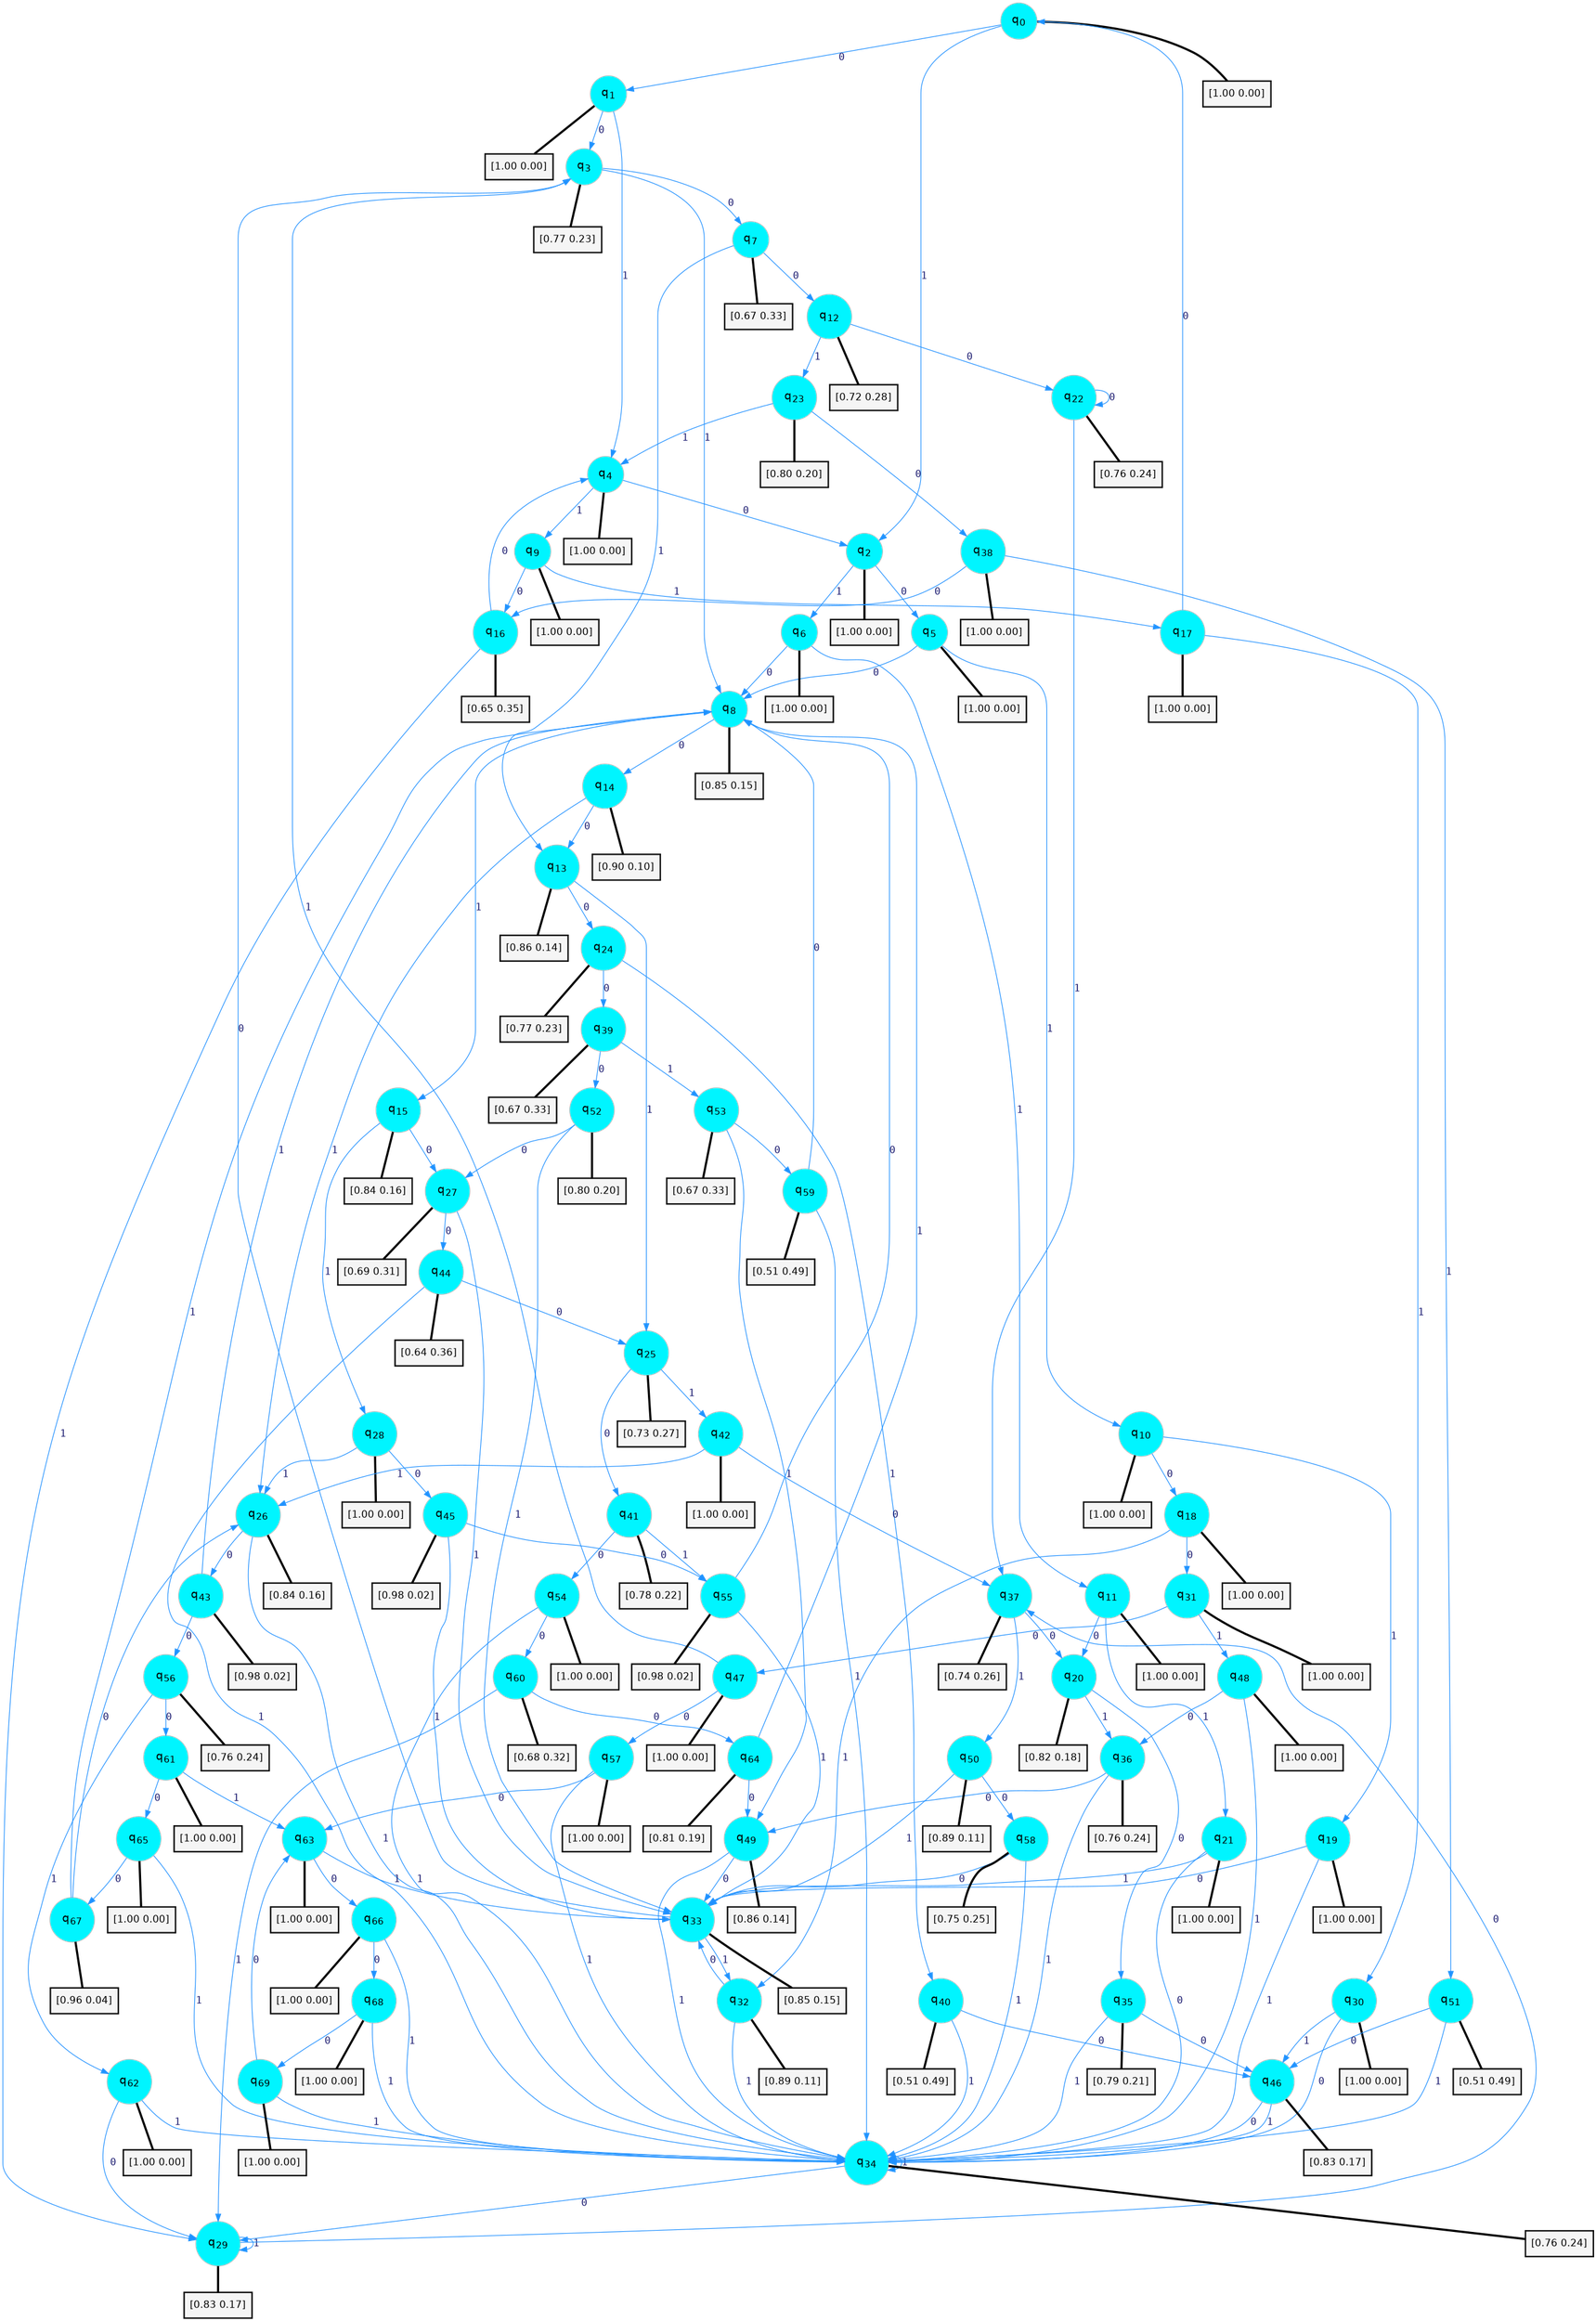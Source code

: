 digraph G {
graph [
bgcolor=transparent, dpi=300, rankdir=TD, size="40,25"];
node [
color=gray, fillcolor=turquoise1, fontcolor=black, fontname=Helvetica, fontsize=16, fontweight=bold, shape=circle, style=filled];
edge [
arrowsize=1, color=dodgerblue1, fontcolor=midnightblue, fontname=courier, fontweight=bold, penwidth=1, style=solid, weight=20];
0[label=<q<SUB>0</SUB>>];
1[label=<q<SUB>1</SUB>>];
2[label=<q<SUB>2</SUB>>];
3[label=<q<SUB>3</SUB>>];
4[label=<q<SUB>4</SUB>>];
5[label=<q<SUB>5</SUB>>];
6[label=<q<SUB>6</SUB>>];
7[label=<q<SUB>7</SUB>>];
8[label=<q<SUB>8</SUB>>];
9[label=<q<SUB>9</SUB>>];
10[label=<q<SUB>10</SUB>>];
11[label=<q<SUB>11</SUB>>];
12[label=<q<SUB>12</SUB>>];
13[label=<q<SUB>13</SUB>>];
14[label=<q<SUB>14</SUB>>];
15[label=<q<SUB>15</SUB>>];
16[label=<q<SUB>16</SUB>>];
17[label=<q<SUB>17</SUB>>];
18[label=<q<SUB>18</SUB>>];
19[label=<q<SUB>19</SUB>>];
20[label=<q<SUB>20</SUB>>];
21[label=<q<SUB>21</SUB>>];
22[label=<q<SUB>22</SUB>>];
23[label=<q<SUB>23</SUB>>];
24[label=<q<SUB>24</SUB>>];
25[label=<q<SUB>25</SUB>>];
26[label=<q<SUB>26</SUB>>];
27[label=<q<SUB>27</SUB>>];
28[label=<q<SUB>28</SUB>>];
29[label=<q<SUB>29</SUB>>];
30[label=<q<SUB>30</SUB>>];
31[label=<q<SUB>31</SUB>>];
32[label=<q<SUB>32</SUB>>];
33[label=<q<SUB>33</SUB>>];
34[label=<q<SUB>34</SUB>>];
35[label=<q<SUB>35</SUB>>];
36[label=<q<SUB>36</SUB>>];
37[label=<q<SUB>37</SUB>>];
38[label=<q<SUB>38</SUB>>];
39[label=<q<SUB>39</SUB>>];
40[label=<q<SUB>40</SUB>>];
41[label=<q<SUB>41</SUB>>];
42[label=<q<SUB>42</SUB>>];
43[label=<q<SUB>43</SUB>>];
44[label=<q<SUB>44</SUB>>];
45[label=<q<SUB>45</SUB>>];
46[label=<q<SUB>46</SUB>>];
47[label=<q<SUB>47</SUB>>];
48[label=<q<SUB>48</SUB>>];
49[label=<q<SUB>49</SUB>>];
50[label=<q<SUB>50</SUB>>];
51[label=<q<SUB>51</SUB>>];
52[label=<q<SUB>52</SUB>>];
53[label=<q<SUB>53</SUB>>];
54[label=<q<SUB>54</SUB>>];
55[label=<q<SUB>55</SUB>>];
56[label=<q<SUB>56</SUB>>];
57[label=<q<SUB>57</SUB>>];
58[label=<q<SUB>58</SUB>>];
59[label=<q<SUB>59</SUB>>];
60[label=<q<SUB>60</SUB>>];
61[label=<q<SUB>61</SUB>>];
62[label=<q<SUB>62</SUB>>];
63[label=<q<SUB>63</SUB>>];
64[label=<q<SUB>64</SUB>>];
65[label=<q<SUB>65</SUB>>];
66[label=<q<SUB>66</SUB>>];
67[label=<q<SUB>67</SUB>>];
68[label=<q<SUB>68</SUB>>];
69[label=<q<SUB>69</SUB>>];
70[label="[1.00 0.00]", shape=box,fontcolor=black, fontname=Helvetica, fontsize=14, penwidth=2, fillcolor=whitesmoke,color=black];
71[label="[1.00 0.00]", shape=box,fontcolor=black, fontname=Helvetica, fontsize=14, penwidth=2, fillcolor=whitesmoke,color=black];
72[label="[1.00 0.00]", shape=box,fontcolor=black, fontname=Helvetica, fontsize=14, penwidth=2, fillcolor=whitesmoke,color=black];
73[label="[0.77 0.23]", shape=box,fontcolor=black, fontname=Helvetica, fontsize=14, penwidth=2, fillcolor=whitesmoke,color=black];
74[label="[1.00 0.00]", shape=box,fontcolor=black, fontname=Helvetica, fontsize=14, penwidth=2, fillcolor=whitesmoke,color=black];
75[label="[1.00 0.00]", shape=box,fontcolor=black, fontname=Helvetica, fontsize=14, penwidth=2, fillcolor=whitesmoke,color=black];
76[label="[1.00 0.00]", shape=box,fontcolor=black, fontname=Helvetica, fontsize=14, penwidth=2, fillcolor=whitesmoke,color=black];
77[label="[0.67 0.33]", shape=box,fontcolor=black, fontname=Helvetica, fontsize=14, penwidth=2, fillcolor=whitesmoke,color=black];
78[label="[0.85 0.15]", shape=box,fontcolor=black, fontname=Helvetica, fontsize=14, penwidth=2, fillcolor=whitesmoke,color=black];
79[label="[1.00 0.00]", shape=box,fontcolor=black, fontname=Helvetica, fontsize=14, penwidth=2, fillcolor=whitesmoke,color=black];
80[label="[1.00 0.00]", shape=box,fontcolor=black, fontname=Helvetica, fontsize=14, penwidth=2, fillcolor=whitesmoke,color=black];
81[label="[1.00 0.00]", shape=box,fontcolor=black, fontname=Helvetica, fontsize=14, penwidth=2, fillcolor=whitesmoke,color=black];
82[label="[0.72 0.28]", shape=box,fontcolor=black, fontname=Helvetica, fontsize=14, penwidth=2, fillcolor=whitesmoke,color=black];
83[label="[0.86 0.14]", shape=box,fontcolor=black, fontname=Helvetica, fontsize=14, penwidth=2, fillcolor=whitesmoke,color=black];
84[label="[0.90 0.10]", shape=box,fontcolor=black, fontname=Helvetica, fontsize=14, penwidth=2, fillcolor=whitesmoke,color=black];
85[label="[0.84 0.16]", shape=box,fontcolor=black, fontname=Helvetica, fontsize=14, penwidth=2, fillcolor=whitesmoke,color=black];
86[label="[0.65 0.35]", shape=box,fontcolor=black, fontname=Helvetica, fontsize=14, penwidth=2, fillcolor=whitesmoke,color=black];
87[label="[1.00 0.00]", shape=box,fontcolor=black, fontname=Helvetica, fontsize=14, penwidth=2, fillcolor=whitesmoke,color=black];
88[label="[1.00 0.00]", shape=box,fontcolor=black, fontname=Helvetica, fontsize=14, penwidth=2, fillcolor=whitesmoke,color=black];
89[label="[1.00 0.00]", shape=box,fontcolor=black, fontname=Helvetica, fontsize=14, penwidth=2, fillcolor=whitesmoke,color=black];
90[label="[0.82 0.18]", shape=box,fontcolor=black, fontname=Helvetica, fontsize=14, penwidth=2, fillcolor=whitesmoke,color=black];
91[label="[1.00 0.00]", shape=box,fontcolor=black, fontname=Helvetica, fontsize=14, penwidth=2, fillcolor=whitesmoke,color=black];
92[label="[0.76 0.24]", shape=box,fontcolor=black, fontname=Helvetica, fontsize=14, penwidth=2, fillcolor=whitesmoke,color=black];
93[label="[0.80 0.20]", shape=box,fontcolor=black, fontname=Helvetica, fontsize=14, penwidth=2, fillcolor=whitesmoke,color=black];
94[label="[0.77 0.23]", shape=box,fontcolor=black, fontname=Helvetica, fontsize=14, penwidth=2, fillcolor=whitesmoke,color=black];
95[label="[0.73 0.27]", shape=box,fontcolor=black, fontname=Helvetica, fontsize=14, penwidth=2, fillcolor=whitesmoke,color=black];
96[label="[0.84 0.16]", shape=box,fontcolor=black, fontname=Helvetica, fontsize=14, penwidth=2, fillcolor=whitesmoke,color=black];
97[label="[0.69 0.31]", shape=box,fontcolor=black, fontname=Helvetica, fontsize=14, penwidth=2, fillcolor=whitesmoke,color=black];
98[label="[1.00 0.00]", shape=box,fontcolor=black, fontname=Helvetica, fontsize=14, penwidth=2, fillcolor=whitesmoke,color=black];
99[label="[0.83 0.17]", shape=box,fontcolor=black, fontname=Helvetica, fontsize=14, penwidth=2, fillcolor=whitesmoke,color=black];
100[label="[1.00 0.00]", shape=box,fontcolor=black, fontname=Helvetica, fontsize=14, penwidth=2, fillcolor=whitesmoke,color=black];
101[label="[1.00 0.00]", shape=box,fontcolor=black, fontname=Helvetica, fontsize=14, penwidth=2, fillcolor=whitesmoke,color=black];
102[label="[0.89 0.11]", shape=box,fontcolor=black, fontname=Helvetica, fontsize=14, penwidth=2, fillcolor=whitesmoke,color=black];
103[label="[0.85 0.15]", shape=box,fontcolor=black, fontname=Helvetica, fontsize=14, penwidth=2, fillcolor=whitesmoke,color=black];
104[label="[0.76 0.24]", shape=box,fontcolor=black, fontname=Helvetica, fontsize=14, penwidth=2, fillcolor=whitesmoke,color=black];
105[label="[0.79 0.21]", shape=box,fontcolor=black, fontname=Helvetica, fontsize=14, penwidth=2, fillcolor=whitesmoke,color=black];
106[label="[0.76 0.24]", shape=box,fontcolor=black, fontname=Helvetica, fontsize=14, penwidth=2, fillcolor=whitesmoke,color=black];
107[label="[0.74 0.26]", shape=box,fontcolor=black, fontname=Helvetica, fontsize=14, penwidth=2, fillcolor=whitesmoke,color=black];
108[label="[1.00 0.00]", shape=box,fontcolor=black, fontname=Helvetica, fontsize=14, penwidth=2, fillcolor=whitesmoke,color=black];
109[label="[0.67 0.33]", shape=box,fontcolor=black, fontname=Helvetica, fontsize=14, penwidth=2, fillcolor=whitesmoke,color=black];
110[label="[0.51 0.49]", shape=box,fontcolor=black, fontname=Helvetica, fontsize=14, penwidth=2, fillcolor=whitesmoke,color=black];
111[label="[0.78 0.22]", shape=box,fontcolor=black, fontname=Helvetica, fontsize=14, penwidth=2, fillcolor=whitesmoke,color=black];
112[label="[1.00 0.00]", shape=box,fontcolor=black, fontname=Helvetica, fontsize=14, penwidth=2, fillcolor=whitesmoke,color=black];
113[label="[0.98 0.02]", shape=box,fontcolor=black, fontname=Helvetica, fontsize=14, penwidth=2, fillcolor=whitesmoke,color=black];
114[label="[0.64 0.36]", shape=box,fontcolor=black, fontname=Helvetica, fontsize=14, penwidth=2, fillcolor=whitesmoke,color=black];
115[label="[0.98 0.02]", shape=box,fontcolor=black, fontname=Helvetica, fontsize=14, penwidth=2, fillcolor=whitesmoke,color=black];
116[label="[0.83 0.17]", shape=box,fontcolor=black, fontname=Helvetica, fontsize=14, penwidth=2, fillcolor=whitesmoke,color=black];
117[label="[1.00 0.00]", shape=box,fontcolor=black, fontname=Helvetica, fontsize=14, penwidth=2, fillcolor=whitesmoke,color=black];
118[label="[1.00 0.00]", shape=box,fontcolor=black, fontname=Helvetica, fontsize=14, penwidth=2, fillcolor=whitesmoke,color=black];
119[label="[0.86 0.14]", shape=box,fontcolor=black, fontname=Helvetica, fontsize=14, penwidth=2, fillcolor=whitesmoke,color=black];
120[label="[0.89 0.11]", shape=box,fontcolor=black, fontname=Helvetica, fontsize=14, penwidth=2, fillcolor=whitesmoke,color=black];
121[label="[0.51 0.49]", shape=box,fontcolor=black, fontname=Helvetica, fontsize=14, penwidth=2, fillcolor=whitesmoke,color=black];
122[label="[0.80 0.20]", shape=box,fontcolor=black, fontname=Helvetica, fontsize=14, penwidth=2, fillcolor=whitesmoke,color=black];
123[label="[0.67 0.33]", shape=box,fontcolor=black, fontname=Helvetica, fontsize=14, penwidth=2, fillcolor=whitesmoke,color=black];
124[label="[1.00 0.00]", shape=box,fontcolor=black, fontname=Helvetica, fontsize=14, penwidth=2, fillcolor=whitesmoke,color=black];
125[label="[0.98 0.02]", shape=box,fontcolor=black, fontname=Helvetica, fontsize=14, penwidth=2, fillcolor=whitesmoke,color=black];
126[label="[0.76 0.24]", shape=box,fontcolor=black, fontname=Helvetica, fontsize=14, penwidth=2, fillcolor=whitesmoke,color=black];
127[label="[1.00 0.00]", shape=box,fontcolor=black, fontname=Helvetica, fontsize=14, penwidth=2, fillcolor=whitesmoke,color=black];
128[label="[0.75 0.25]", shape=box,fontcolor=black, fontname=Helvetica, fontsize=14, penwidth=2, fillcolor=whitesmoke,color=black];
129[label="[0.51 0.49]", shape=box,fontcolor=black, fontname=Helvetica, fontsize=14, penwidth=2, fillcolor=whitesmoke,color=black];
130[label="[0.68 0.32]", shape=box,fontcolor=black, fontname=Helvetica, fontsize=14, penwidth=2, fillcolor=whitesmoke,color=black];
131[label="[1.00 0.00]", shape=box,fontcolor=black, fontname=Helvetica, fontsize=14, penwidth=2, fillcolor=whitesmoke,color=black];
132[label="[1.00 0.00]", shape=box,fontcolor=black, fontname=Helvetica, fontsize=14, penwidth=2, fillcolor=whitesmoke,color=black];
133[label="[1.00 0.00]", shape=box,fontcolor=black, fontname=Helvetica, fontsize=14, penwidth=2, fillcolor=whitesmoke,color=black];
134[label="[0.81 0.19]", shape=box,fontcolor=black, fontname=Helvetica, fontsize=14, penwidth=2, fillcolor=whitesmoke,color=black];
135[label="[1.00 0.00]", shape=box,fontcolor=black, fontname=Helvetica, fontsize=14, penwidth=2, fillcolor=whitesmoke,color=black];
136[label="[1.00 0.00]", shape=box,fontcolor=black, fontname=Helvetica, fontsize=14, penwidth=2, fillcolor=whitesmoke,color=black];
137[label="[0.96 0.04]", shape=box,fontcolor=black, fontname=Helvetica, fontsize=14, penwidth=2, fillcolor=whitesmoke,color=black];
138[label="[1.00 0.00]", shape=box,fontcolor=black, fontname=Helvetica, fontsize=14, penwidth=2, fillcolor=whitesmoke,color=black];
139[label="[1.00 0.00]", shape=box,fontcolor=black, fontname=Helvetica, fontsize=14, penwidth=2, fillcolor=whitesmoke,color=black];
0->1 [label=0];
0->2 [label=1];
0->70 [arrowhead=none, penwidth=3,color=black];
1->3 [label=0];
1->4 [label=1];
1->71 [arrowhead=none, penwidth=3,color=black];
2->5 [label=0];
2->6 [label=1];
2->72 [arrowhead=none, penwidth=3,color=black];
3->7 [label=0];
3->8 [label=1];
3->73 [arrowhead=none, penwidth=3,color=black];
4->2 [label=0];
4->9 [label=1];
4->74 [arrowhead=none, penwidth=3,color=black];
5->8 [label=0];
5->10 [label=1];
5->75 [arrowhead=none, penwidth=3,color=black];
6->8 [label=0];
6->11 [label=1];
6->76 [arrowhead=none, penwidth=3,color=black];
7->12 [label=0];
7->13 [label=1];
7->77 [arrowhead=none, penwidth=3,color=black];
8->14 [label=0];
8->15 [label=1];
8->78 [arrowhead=none, penwidth=3,color=black];
9->16 [label=0];
9->17 [label=1];
9->79 [arrowhead=none, penwidth=3,color=black];
10->18 [label=0];
10->19 [label=1];
10->80 [arrowhead=none, penwidth=3,color=black];
11->20 [label=0];
11->21 [label=1];
11->81 [arrowhead=none, penwidth=3,color=black];
12->22 [label=0];
12->23 [label=1];
12->82 [arrowhead=none, penwidth=3,color=black];
13->24 [label=0];
13->25 [label=1];
13->83 [arrowhead=none, penwidth=3,color=black];
14->13 [label=0];
14->26 [label=1];
14->84 [arrowhead=none, penwidth=3,color=black];
15->27 [label=0];
15->28 [label=1];
15->85 [arrowhead=none, penwidth=3,color=black];
16->4 [label=0];
16->29 [label=1];
16->86 [arrowhead=none, penwidth=3,color=black];
17->0 [label=0];
17->30 [label=1];
17->87 [arrowhead=none, penwidth=3,color=black];
18->31 [label=0];
18->32 [label=1];
18->88 [arrowhead=none, penwidth=3,color=black];
19->33 [label=0];
19->34 [label=1];
19->89 [arrowhead=none, penwidth=3,color=black];
20->35 [label=0];
20->36 [label=1];
20->90 [arrowhead=none, penwidth=3,color=black];
21->34 [label=0];
21->33 [label=1];
21->91 [arrowhead=none, penwidth=3,color=black];
22->22 [label=0];
22->37 [label=1];
22->92 [arrowhead=none, penwidth=3,color=black];
23->38 [label=0];
23->4 [label=1];
23->93 [arrowhead=none, penwidth=3,color=black];
24->39 [label=0];
24->40 [label=1];
24->94 [arrowhead=none, penwidth=3,color=black];
25->41 [label=0];
25->42 [label=1];
25->95 [arrowhead=none, penwidth=3,color=black];
26->43 [label=0];
26->34 [label=1];
26->96 [arrowhead=none, penwidth=3,color=black];
27->44 [label=0];
27->33 [label=1];
27->97 [arrowhead=none, penwidth=3,color=black];
28->45 [label=0];
28->26 [label=1];
28->98 [arrowhead=none, penwidth=3,color=black];
29->37 [label=0];
29->29 [label=1];
29->99 [arrowhead=none, penwidth=3,color=black];
30->34 [label=0];
30->46 [label=1];
30->100 [arrowhead=none, penwidth=3,color=black];
31->47 [label=0];
31->48 [label=1];
31->101 [arrowhead=none, penwidth=3,color=black];
32->33 [label=0];
32->34 [label=1];
32->102 [arrowhead=none, penwidth=3,color=black];
33->3 [label=0];
33->32 [label=1];
33->103 [arrowhead=none, penwidth=3,color=black];
34->29 [label=0];
34->34 [label=1];
34->104 [arrowhead=none, penwidth=3,color=black];
35->46 [label=0];
35->34 [label=1];
35->105 [arrowhead=none, penwidth=3,color=black];
36->49 [label=0];
36->34 [label=1];
36->106 [arrowhead=none, penwidth=3,color=black];
37->20 [label=0];
37->50 [label=1];
37->107 [arrowhead=none, penwidth=3,color=black];
38->16 [label=0];
38->51 [label=1];
38->108 [arrowhead=none, penwidth=3,color=black];
39->52 [label=0];
39->53 [label=1];
39->109 [arrowhead=none, penwidth=3,color=black];
40->46 [label=0];
40->34 [label=1];
40->110 [arrowhead=none, penwidth=3,color=black];
41->54 [label=0];
41->55 [label=1];
41->111 [arrowhead=none, penwidth=3,color=black];
42->37 [label=0];
42->26 [label=1];
42->112 [arrowhead=none, penwidth=3,color=black];
43->56 [label=0];
43->8 [label=1];
43->113 [arrowhead=none, penwidth=3,color=black];
44->25 [label=0];
44->34 [label=1];
44->114 [arrowhead=none, penwidth=3,color=black];
45->55 [label=0];
45->33 [label=1];
45->115 [arrowhead=none, penwidth=3,color=black];
46->34 [label=0];
46->34 [label=1];
46->116 [arrowhead=none, penwidth=3,color=black];
47->57 [label=0];
47->3 [label=1];
47->117 [arrowhead=none, penwidth=3,color=black];
48->36 [label=0];
48->34 [label=1];
48->118 [arrowhead=none, penwidth=3,color=black];
49->33 [label=0];
49->34 [label=1];
49->119 [arrowhead=none, penwidth=3,color=black];
50->58 [label=0];
50->33 [label=1];
50->120 [arrowhead=none, penwidth=3,color=black];
51->46 [label=0];
51->34 [label=1];
51->121 [arrowhead=none, penwidth=3,color=black];
52->27 [label=0];
52->33 [label=1];
52->122 [arrowhead=none, penwidth=3,color=black];
53->59 [label=0];
53->49 [label=1];
53->123 [arrowhead=none, penwidth=3,color=black];
54->60 [label=0];
54->34 [label=1];
54->124 [arrowhead=none, penwidth=3,color=black];
55->8 [label=0];
55->33 [label=1];
55->125 [arrowhead=none, penwidth=3,color=black];
56->61 [label=0];
56->62 [label=1];
56->126 [arrowhead=none, penwidth=3,color=black];
57->63 [label=0];
57->34 [label=1];
57->127 [arrowhead=none, penwidth=3,color=black];
58->33 [label=0];
58->34 [label=1];
58->128 [arrowhead=none, penwidth=3,color=black];
59->8 [label=0];
59->34 [label=1];
59->129 [arrowhead=none, penwidth=3,color=black];
60->64 [label=0];
60->29 [label=1];
60->130 [arrowhead=none, penwidth=3,color=black];
61->65 [label=0];
61->63 [label=1];
61->131 [arrowhead=none, penwidth=3,color=black];
62->29 [label=0];
62->34 [label=1];
62->132 [arrowhead=none, penwidth=3,color=black];
63->66 [label=0];
63->33 [label=1];
63->133 [arrowhead=none, penwidth=3,color=black];
64->49 [label=0];
64->8 [label=1];
64->134 [arrowhead=none, penwidth=3,color=black];
65->67 [label=0];
65->34 [label=1];
65->135 [arrowhead=none, penwidth=3,color=black];
66->68 [label=0];
66->34 [label=1];
66->136 [arrowhead=none, penwidth=3,color=black];
67->26 [label=0];
67->8 [label=1];
67->137 [arrowhead=none, penwidth=3,color=black];
68->69 [label=0];
68->34 [label=1];
68->138 [arrowhead=none, penwidth=3,color=black];
69->63 [label=0];
69->34 [label=1];
69->139 [arrowhead=none, penwidth=3,color=black];
}
